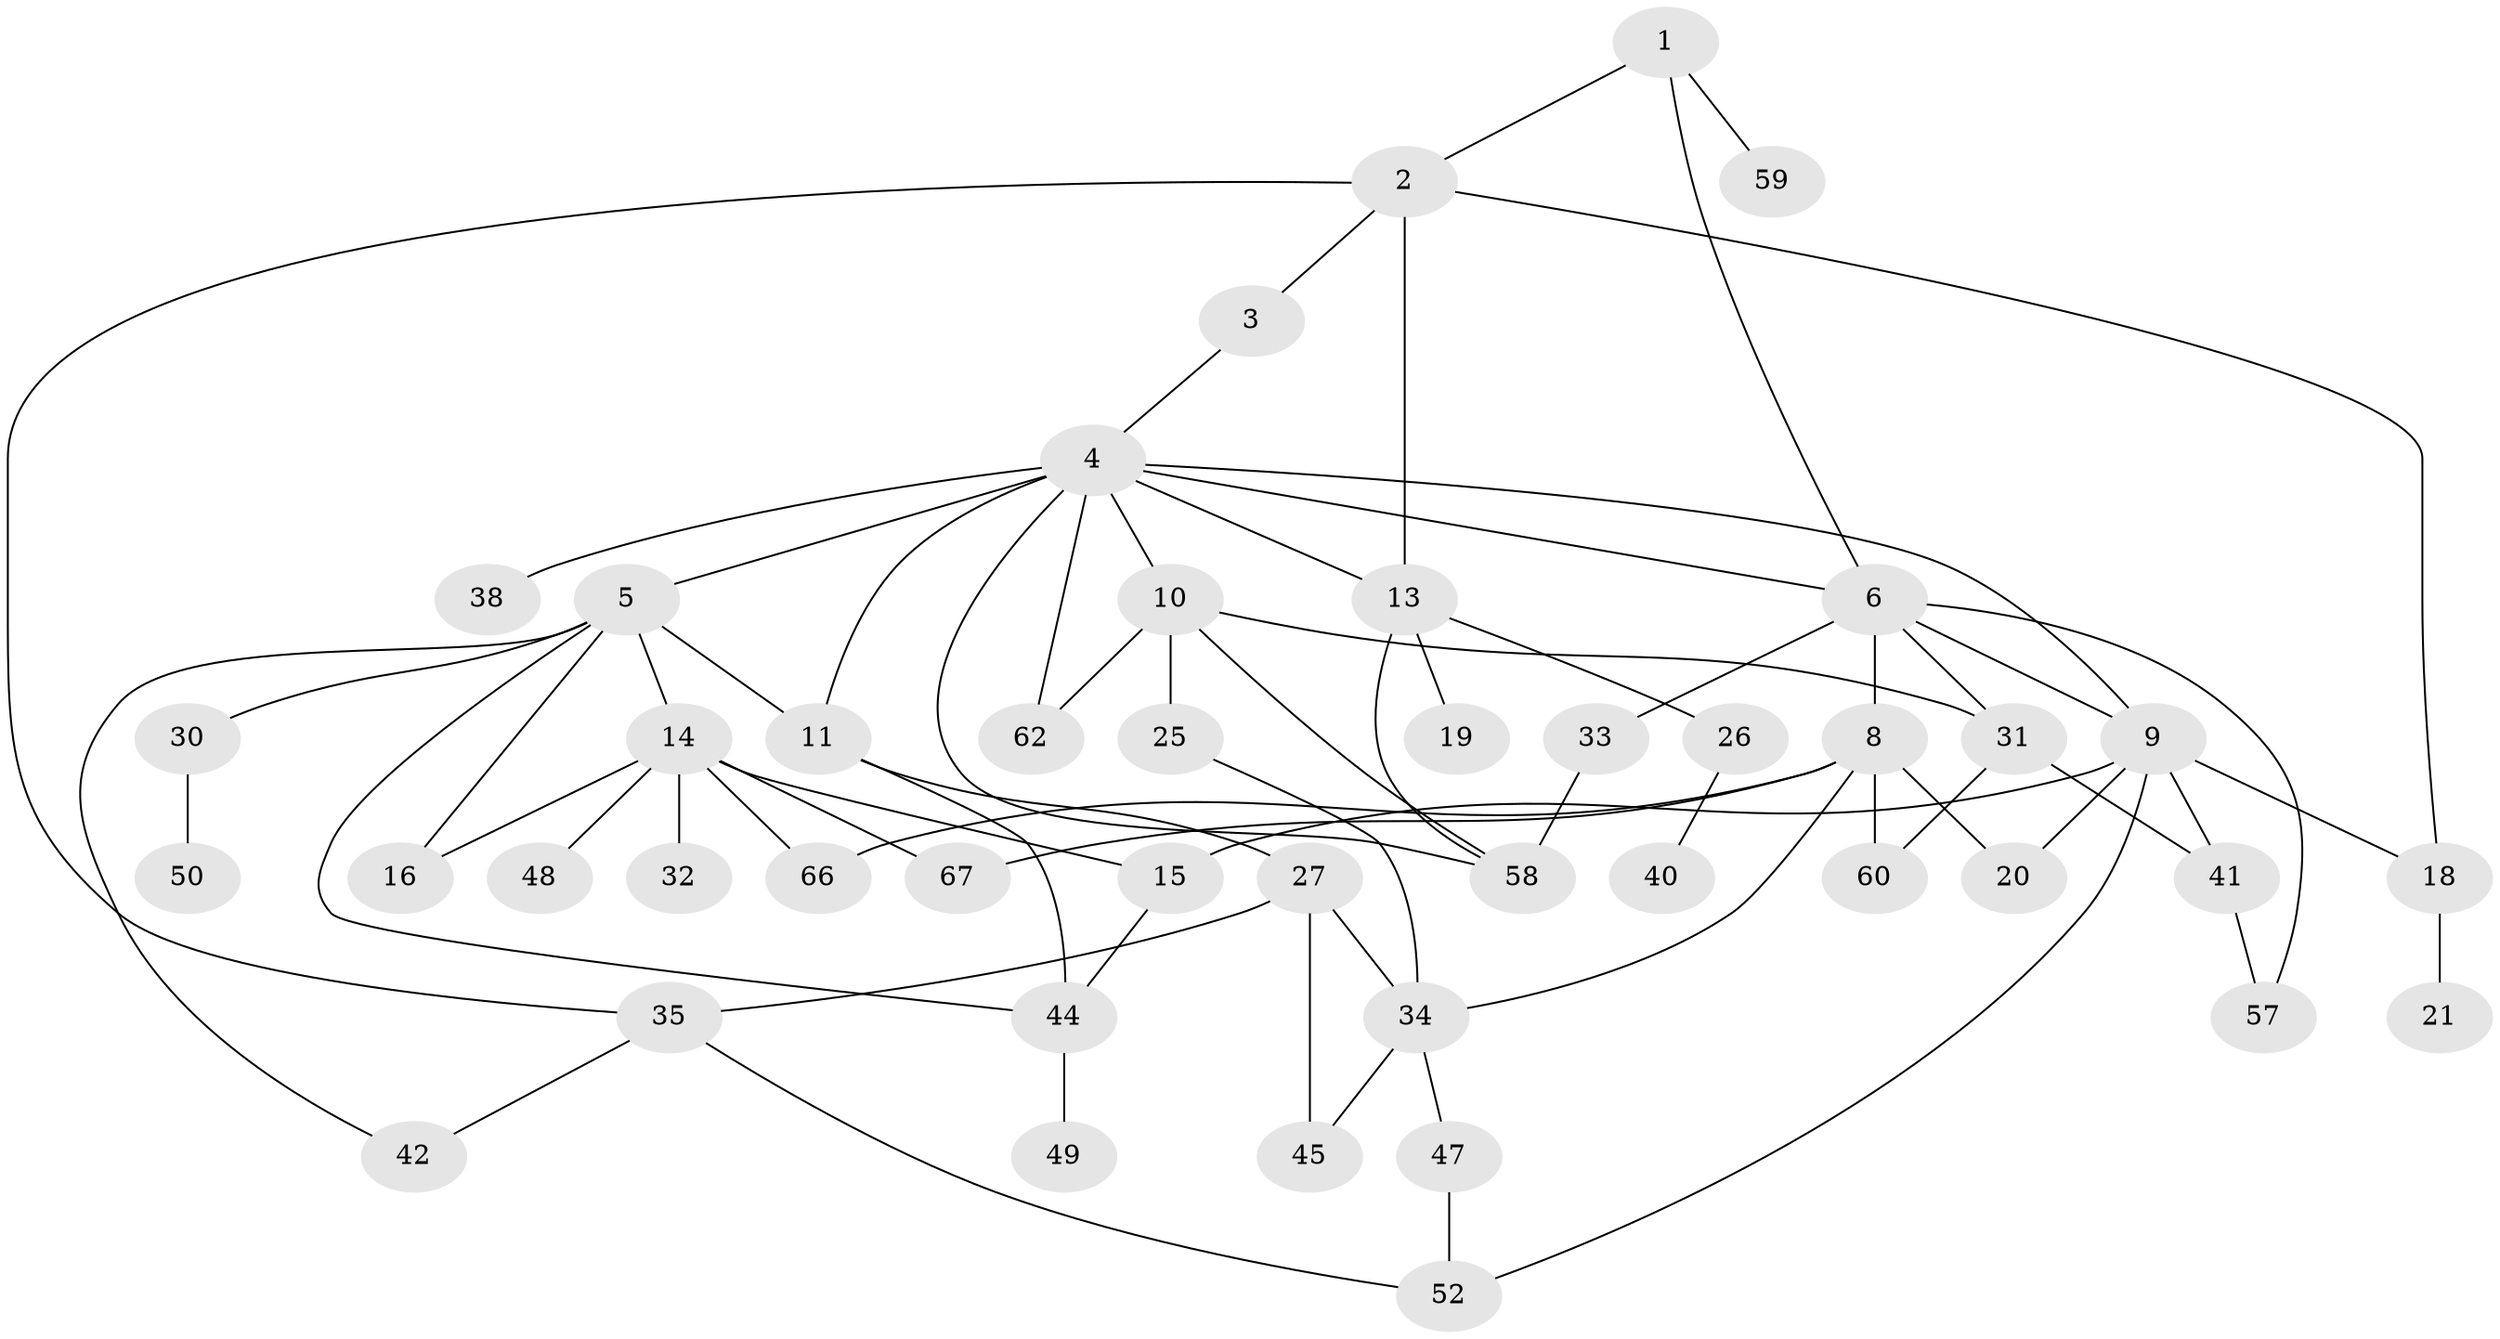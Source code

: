 // original degree distribution, {2: 0.3382352941176471, 4: 0.1323529411764706, 3: 0.22058823529411764, 10: 0.014705882352941176, 6: 0.014705882352941176, 7: 0.029411764705882353, 5: 0.058823529411764705, 1: 0.19117647058823528}
// Generated by graph-tools (version 1.1) at 2025/10/02/27/25 16:10:55]
// undirected, 45 vertices, 71 edges
graph export_dot {
graph [start="1"]
  node [color=gray90,style=filled];
  1 [super="+24"];
  2 [super="+7"];
  3 [super="+29"];
  4 [super="+65"];
  5 [super="+23"];
  6 [super="+54"];
  8 [super="+22"];
  9;
  10 [super="+12"];
  11 [super="+68"];
  13 [super="+17"];
  14 [super="+28"];
  15;
  16 [super="+39"];
  18;
  19;
  20 [super="+55"];
  21;
  25;
  26 [super="+53"];
  27;
  30;
  31 [super="+36"];
  32;
  33 [super="+37"];
  34 [super="+43"];
  35 [super="+56"];
  38;
  40;
  41;
  42;
  44 [super="+51"];
  45 [super="+46"];
  47;
  48;
  49;
  50;
  52 [super="+64"];
  57 [super="+63"];
  58 [super="+61"];
  59;
  60;
  62;
  66;
  67;
  1 -- 2;
  1 -- 59;
  1 -- 6;
  2 -- 3;
  2 -- 35;
  2 -- 18;
  2 -- 13;
  3 -- 4;
  4 -- 5;
  4 -- 6;
  4 -- 10;
  4 -- 11;
  4 -- 38;
  4 -- 62;
  4 -- 9;
  4 -- 58;
  4 -- 13;
  5 -- 14;
  5 -- 44;
  5 -- 42;
  5 -- 16;
  5 -- 30;
  5 -- 11;
  6 -- 8;
  6 -- 9;
  6 -- 33;
  6 -- 57;
  6 -- 31;
  8 -- 20;
  8 -- 66;
  8 -- 67;
  8 -- 60;
  8 -- 34;
  9 -- 15;
  9 -- 41;
  9 -- 18;
  9 -- 20;
  9 -- 52;
  10 -- 31;
  10 -- 62;
  10 -- 25;
  10 -- 58;
  11 -- 27;
  11 -- 44 [weight=2];
  13 -- 19;
  13 -- 26;
  13 -- 58;
  14 -- 16;
  14 -- 32;
  14 -- 67;
  14 -- 48;
  14 -- 66;
  14 -- 15;
  15 -- 44;
  18 -- 21;
  25 -- 34;
  26 -- 40;
  27 -- 34;
  27 -- 45;
  27 -- 35;
  30 -- 50;
  31 -- 60;
  31 -- 41;
  33 -- 58;
  34 -- 47;
  34 -- 45;
  35 -- 42;
  35 -- 52;
  41 -- 57;
  44 -- 49;
  47 -- 52;
}
